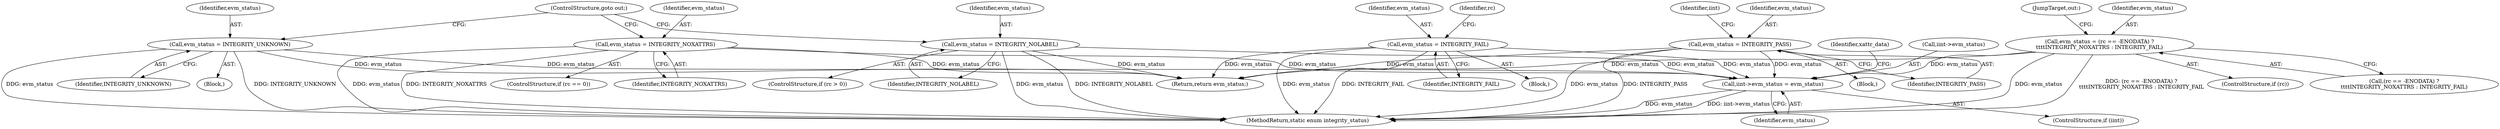 digraph "0_linux_613317bd212c585c20796c10afe5daaa95d4b0a1@pointer" {
"1000301" [label="(Call,iint->evm_status = evm_status)"];
"1000186" [label="(Call,evm_status = INTEGRITY_UNKNOWN)"];
"1000151" [label="(Call,evm_status = INTEGRITY_FAIL)"];
"1000176" [label="(Call,evm_status = INTEGRITY_NOXATTRS)"];
"1000118" [label="(Call,evm_status = INTEGRITY_PASS)"];
"1000289" [label="(Call,evm_status = (rc == -ENODATA) ?\n\t\t\t\tINTEGRITY_NOXATTRS : INTEGRITY_FAIL)"];
"1000168" [label="(Call,evm_status = INTEGRITY_NOLABEL)"];
"1000298" [label="(JumpTarget,out:)"];
"1000169" [label="(Identifier,evm_status)"];
"1000186" [label="(Call,evm_status = INTEGRITY_UNKNOWN)"];
"1000151" [label="(Call,evm_status = INTEGRITY_FAIL)"];
"1000172" [label="(ControlStructure,if (rc == 0))"];
"1000125" [label="(Identifier,iint)"];
"1000290" [label="(Identifier,evm_status)"];
"1000178" [label="(Identifier,INTEGRITY_NOXATTRS)"];
"1000289" [label="(Call,evm_status = (rc == -ENODATA) ?\n\t\t\t\tINTEGRITY_NOXATTRS : INTEGRITY_FAIL)"];
"1000120" [label="(Identifier,INTEGRITY_PASS)"];
"1000177" [label="(Identifier,evm_status)"];
"1000111" [label="(Block,)"];
"1000188" [label="(Identifier,INTEGRITY_UNKNOWN)"];
"1000189" [label="(ControlStructure,goto out;)"];
"1000307" [label="(Identifier,xattr_data)"];
"1000305" [label="(Identifier,evm_status)"];
"1000187" [label="(Identifier,evm_status)"];
"1000287" [label="(ControlStructure,if (rc))"];
"1000164" [label="(ControlStructure,if (rc > 0))"];
"1000310" [label="(MethodReturn,static enum integrity_status)"];
"1000152" [label="(Identifier,evm_status)"];
"1000301" [label="(Call,iint->evm_status = evm_status)"];
"1000156" [label="(Identifier,rc)"];
"1000302" [label="(Call,iint->evm_status)"];
"1000185" [label="(Block,)"];
"1000291" [label="(Call,(rc == -ENODATA) ?\n\t\t\t\tINTEGRITY_NOXATTRS : INTEGRITY_FAIL)"];
"1000176" [label="(Call,evm_status = INTEGRITY_NOXATTRS)"];
"1000170" [label="(Identifier,INTEGRITY_NOLABEL)"];
"1000150" [label="(Block,)"];
"1000118" [label="(Call,evm_status = INTEGRITY_PASS)"];
"1000153" [label="(Identifier,INTEGRITY_FAIL)"];
"1000168" [label="(Call,evm_status = INTEGRITY_NOLABEL)"];
"1000119" [label="(Identifier,evm_status)"];
"1000299" [label="(ControlStructure,if (iint))"];
"1000308" [label="(Return,return evm_status;)"];
"1000301" -> "1000299"  [label="AST: "];
"1000301" -> "1000305"  [label="CFG: "];
"1000302" -> "1000301"  [label="AST: "];
"1000305" -> "1000301"  [label="AST: "];
"1000307" -> "1000301"  [label="CFG: "];
"1000301" -> "1000310"  [label="DDG: evm_status"];
"1000301" -> "1000310"  [label="DDG: iint->evm_status"];
"1000186" -> "1000301"  [label="DDG: evm_status"];
"1000151" -> "1000301"  [label="DDG: evm_status"];
"1000176" -> "1000301"  [label="DDG: evm_status"];
"1000118" -> "1000301"  [label="DDG: evm_status"];
"1000289" -> "1000301"  [label="DDG: evm_status"];
"1000168" -> "1000301"  [label="DDG: evm_status"];
"1000186" -> "1000185"  [label="AST: "];
"1000186" -> "1000188"  [label="CFG: "];
"1000187" -> "1000186"  [label="AST: "];
"1000188" -> "1000186"  [label="AST: "];
"1000189" -> "1000186"  [label="CFG: "];
"1000186" -> "1000310"  [label="DDG: INTEGRITY_UNKNOWN"];
"1000186" -> "1000310"  [label="DDG: evm_status"];
"1000186" -> "1000308"  [label="DDG: evm_status"];
"1000151" -> "1000150"  [label="AST: "];
"1000151" -> "1000153"  [label="CFG: "];
"1000152" -> "1000151"  [label="AST: "];
"1000153" -> "1000151"  [label="AST: "];
"1000156" -> "1000151"  [label="CFG: "];
"1000151" -> "1000310"  [label="DDG: evm_status"];
"1000151" -> "1000310"  [label="DDG: INTEGRITY_FAIL"];
"1000151" -> "1000308"  [label="DDG: evm_status"];
"1000176" -> "1000172"  [label="AST: "];
"1000176" -> "1000178"  [label="CFG: "];
"1000177" -> "1000176"  [label="AST: "];
"1000178" -> "1000176"  [label="AST: "];
"1000189" -> "1000176"  [label="CFG: "];
"1000176" -> "1000310"  [label="DDG: INTEGRITY_NOXATTRS"];
"1000176" -> "1000310"  [label="DDG: evm_status"];
"1000176" -> "1000308"  [label="DDG: evm_status"];
"1000118" -> "1000111"  [label="AST: "];
"1000118" -> "1000120"  [label="CFG: "];
"1000119" -> "1000118"  [label="AST: "];
"1000120" -> "1000118"  [label="AST: "];
"1000125" -> "1000118"  [label="CFG: "];
"1000118" -> "1000310"  [label="DDG: INTEGRITY_PASS"];
"1000118" -> "1000310"  [label="DDG: evm_status"];
"1000118" -> "1000308"  [label="DDG: evm_status"];
"1000289" -> "1000287"  [label="AST: "];
"1000289" -> "1000291"  [label="CFG: "];
"1000290" -> "1000289"  [label="AST: "];
"1000291" -> "1000289"  [label="AST: "];
"1000298" -> "1000289"  [label="CFG: "];
"1000289" -> "1000310"  [label="DDG: (rc == -ENODATA) ?\n\t\t\t\tINTEGRITY_NOXATTRS : INTEGRITY_FAIL"];
"1000289" -> "1000310"  [label="DDG: evm_status"];
"1000289" -> "1000308"  [label="DDG: evm_status"];
"1000168" -> "1000164"  [label="AST: "];
"1000168" -> "1000170"  [label="CFG: "];
"1000169" -> "1000168"  [label="AST: "];
"1000170" -> "1000168"  [label="AST: "];
"1000189" -> "1000168"  [label="CFG: "];
"1000168" -> "1000310"  [label="DDG: evm_status"];
"1000168" -> "1000310"  [label="DDG: INTEGRITY_NOLABEL"];
"1000168" -> "1000308"  [label="DDG: evm_status"];
}
